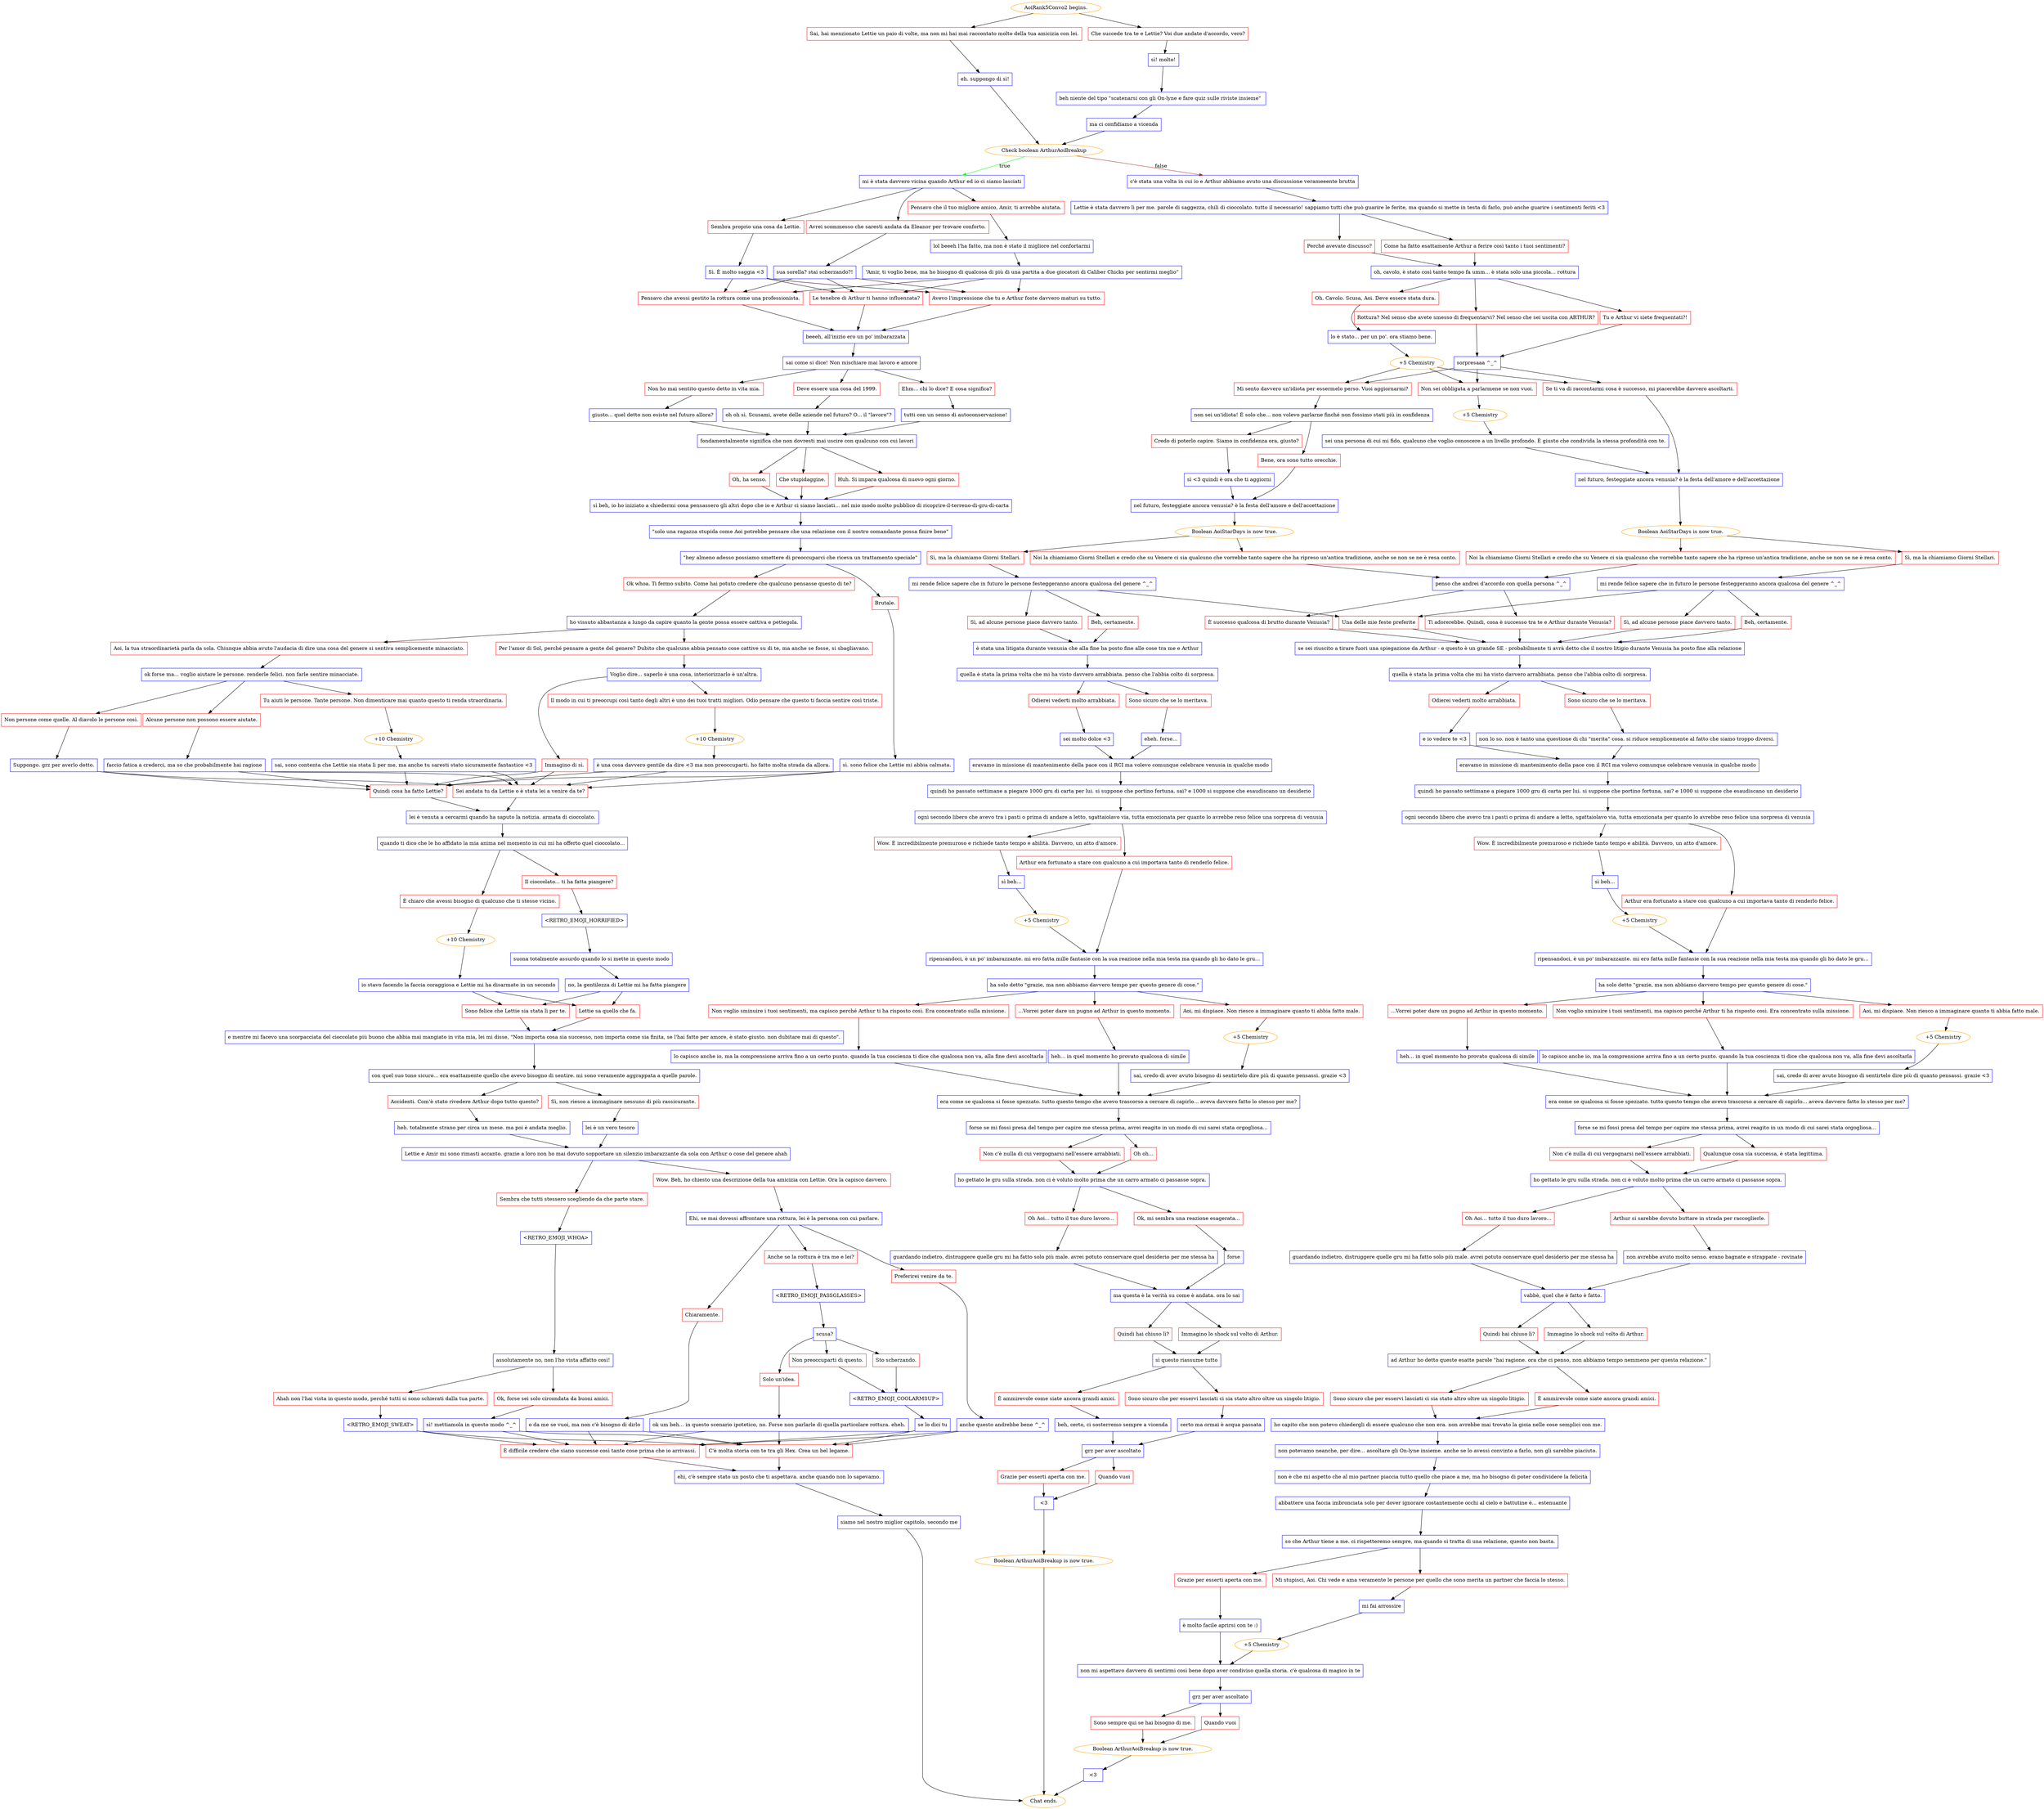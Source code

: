 digraph {
	"AoiRank5Convo2 begins." [color=orange];
		"AoiRank5Convo2 begins." -> j2849103579;
		"AoiRank5Convo2 begins." -> j1942680872;
	j2849103579 [label="Sai, hai menzionato Lettie un paio di volte, ma non mi hai mai raccontato molto della tua amicizia con lei.",shape=box,color=red];
		j2849103579 -> j3317235407;
	j1942680872 [label="Che succede tra te e Lettie? Voi due andate d'accordo, vero?",shape=box,color=red];
		j1942680872 -> j1011936381;
	j3317235407 [label="eh. suppongo di sì!",shape=box,color=blue];
		j3317235407 -> j3919667655;
	j1011936381 [label="sì! molto!",shape=box,color=blue];
		j1011936381 -> j1586391993;
	j3919667655 [label="Check boolean ArthurAoiBreakup",color=orange];
		j3919667655 -> j3964264 [label=true,color=green];
		j3919667655 -> j2436418797 [label=false,color=brown];
	j1586391993 [label="beh niente del tipo \"scatenarsi con gli On-lyne e fare quiz sulle riviste insieme\" ",shape=box,color=blue];
		j1586391993 -> j621651825;
	j3964264 [label="mi è stata davvero vicina quando Arthur ed io ci siamo lasciati",shape=box,color=blue];
		j3964264 -> j2023462013;
		j3964264 -> j2884237566;
		j3964264 -> j2146896401;
	j2436418797 [label="c'è stata una volta in cui io e Arthur abbiamo avuto una discussione verameeente brutta",shape=box,color=blue];
		j2436418797 -> j1996904251;
	j621651825 [label="ma ci confidiamo a vicenda",shape=box,color=blue];
		j621651825 -> j3919667655;
	j2023462013 [label="Avrei scommesso che saresti andata da Eleanor per trovare conforto.",shape=box,color=red];
		j2023462013 -> j1216935700;
	j2884237566 [label="Pensavo che il tuo migliore amico, Amir, ti avrebbe aiutata.",shape=box,color=red];
		j2884237566 -> j543895978;
	j2146896401 [label="Sembra proprio una cosa da Lettie.",shape=box,color=red];
		j2146896401 -> j7912987;
	j1996904251 [label="Lettie è stata davvero lì per me. parole di saggezza, chili di cioccolato. tutto il necessario! sappiamo tutti che può guarire le ferite, ma quando si mette in testa di farlo, può anche guarire i sentimenti feriti <3",shape=box,color=blue];
		j1996904251 -> j1615432744;
		j1996904251 -> j1840280170;
	j1216935700 [label="sua sorella? stai scherzando?!",shape=box,color=blue];
		j1216935700 -> j3612658293;
		j1216935700 -> j3540142855;
		j1216935700 -> j3082819748;
	j543895978 [label="lol beeeh l'ha fatto, ma non è stato il migliore nel confortarmi",shape=box,color=blue];
		j543895978 -> j3833472312;
	j7912987 [label="Sì. È molto saggia <3",shape=box,color=blue];
		j7912987 -> j3612658293;
		j7912987 -> j3540142855;
		j7912987 -> j3082819748;
	j1615432744 [label="Perché avevate discusso?",shape=box,color=red];
		j1615432744 -> j2743858368;
	j1840280170 [label="Come ha fatto esattamente Arthur a ferire così tanto i tuoi sentimenti?",shape=box,color=red];
		j1840280170 -> j2743858368;
	j3612658293 [label="Le tenebre di Arthur ti hanno influenzata?",shape=box,color=red];
		j3612658293 -> j4180983817;
	j3540142855 [label="Pensavo che avessi gestito la rottura come una professionista.",shape=box,color=red];
		j3540142855 -> j4180983817;
	j3082819748 [label="Avevo l'impressione che tu e Arthur foste davvero maturi su tutto.",shape=box,color=red];
		j3082819748 -> j4180983817;
	j3833472312 [label="“Amir, ti voglio bene, ma ho bisogno di qualcosa di più di una partita a due giocatori di Caliber Chicks per sentirmi meglio”",shape=box,color=blue];
		j3833472312 -> j3612658293;
		j3833472312 -> j3540142855;
		j3833472312 -> j3082819748;
	j2743858368 [label="oh, cavolo, è stato così tanto tempo fa umm... è stata solo una piccola... rottura",shape=box,color=blue];
		j2743858368 -> j2428388548;
		j2743858368 -> j3188368603;
		j2743858368 -> j985653382;
	j4180983817 [label="beeeh, all'inizio ero un po' imbarazzata",shape=box,color=blue];
		j4180983817 -> j1691470656;
	j2428388548 [label="Tu e Arthur vi siete frequentati?!",shape=box,color=red];
		j2428388548 -> j1037180929;
	j3188368603 [label="Rottura? Nel senso che avete smesso di frequentarvi? Nel senso che sei uscita con ARTHUR?",shape=box,color=red];
		j3188368603 -> j1037180929;
	j985653382 [label="Oh. Cavolo. Scusa, Aoi. Deve essere stata dura.",shape=box,color=red];
		j985653382 -> j2557738359;
	j1691470656 [label="sai come si dice! Non mischiare mai lavoro e amore",shape=box,color=blue];
		j1691470656 -> j4212573644;
		j1691470656 -> j4079298311;
		j1691470656 -> j3125700216;
	j1037180929 [label="sorpresaaa ^_^",shape=box,color=blue];
		j1037180929 -> j2385084485;
		j1037180929 -> j402578128;
		j1037180929 -> j3499265513;
	j2557738359 [label="lo è stato... per un po'. ora stiamo bene.",shape=box,color=blue];
		j2557738359 -> j1152607240;
	j4212573644 [label="Non ho mai sentito questo detto in vita mia.",shape=box,color=red];
		j4212573644 -> j728819767;
	j4079298311 [label="Deve essere una cosa del 1999.",shape=box,color=red];
		j4079298311 -> j2979378881;
	j3125700216 [label="Ehm... chi lo dice? E cosa significa?",shape=box,color=red];
		j3125700216 -> j1864905415;
	j2385084485 [label="Non sei obbligata a parlarmene se non vuoi.",shape=box,color=red];
		j2385084485 -> j3645813013;
	j402578128 [label="Se ti va di raccontarmi cosa è successo, mi piacerebbe davvero ascoltarti.",shape=box,color=red];
		j402578128 -> j735744856;
	j3499265513 [label="Mi sento davvero un'idiota per essermelo perso. Vuoi aggiornarmi?",shape=box,color=red];
		j3499265513 -> j530081406;
	j1152607240 [label="+5 Chemistry",color=orange];
		j1152607240 -> j2385084485;
		j1152607240 -> j402578128;
		j1152607240 -> j3499265513;
	j728819767 [label="giusto... quel detto non esiste nel futuro allora?",shape=box,color=blue];
		j728819767 -> j3560877955;
	j2979378881 [label="oh oh sì. Scusami, avete delle aziende nel futuro? O... il \"lavoro\"?",shape=box,color=blue];
		j2979378881 -> j3560877955;
	j1864905415 [label="tutti con un senso di autoconservazione!",shape=box,color=blue];
		j1864905415 -> j3560877955;
	j3645813013 [label="+5 Chemistry",color=orange];
		j3645813013 -> j2881037918;
	j735744856 [label="nel futuro, festeggiate ancora venusia? è la festa dell'amore e dell'accettazione",shape=box,color=blue];
		j735744856 -> j3698431878;
	j530081406 [label="non sei un'idiota! È solo che... non volevo parlarne finché non fossimo stati più in confidenza",shape=box,color=blue];
		j530081406 -> j1279779287;
		j530081406 -> j490263393;
	j3560877955 [label="fondamentalmente significa che non dovresti mai uscire con qualcuno con cui lavori",shape=box,color=blue];
		j3560877955 -> j1813113439;
		j3560877955 -> j287271777;
		j3560877955 -> j324376022;
	j2881037918 [label="sei una persona di cui mi fido, qualcuno che voglio conoscere a un livello profondo. È giusto che condivida la stessa profondità con te.",shape=box,color=blue];
		j2881037918 -> j735744856;
	j3698431878 [label="Boolean AoiStarDays is now true.",color=orange];
		j3698431878 -> j131628014;
		j3698431878 -> j1565292019;
	j1279779287 [label="Bene, ora sono tutto orecchie.",shape=box,color=red];
		j1279779287 -> j2681961304;
	j490263393 [label="Credo di poterlo capire. Siamo in confidenza ora, giusto?",shape=box,color=red];
		j490263393 -> j3125624784;
	j1813113439 [label="Oh, ha senso.",shape=box,color=red];
		j1813113439 -> j2721632909;
	j287271777 [label="Che stupidaggine.",shape=box,color=red];
		j287271777 -> j2721632909;
	j324376022 [label="Huh. Si impara qualcosa di nuovo ogni giorno.",shape=box,color=red];
		j324376022 -> j2721632909;
	j131628014 [label="Sì, ma la chiamiamo Giorni Stellari.",shape=box,color=red];
		j131628014 -> j2765799777;
	j1565292019 [label="Noi la chiamiamo Giorni Stellari e credo che su Venere ci sia qualcuno che vorrebbe tanto sapere che ha ripreso un'antica tradizione, anche se non se ne è resa conto.",shape=box,color=red];
		j1565292019 -> j1121286480;
	j2681961304 [label="nel futuro, festeggiate ancora venusia? è la festa dell'amore e dell'accettazione",shape=box,color=blue];
		j2681961304 -> j3257642712;
	j3125624784 [label="sì <3 quindi è ora che ti aggiorni",shape=box,color=blue];
		j3125624784 -> j2681961304;
	j2721632909 [label="sì beh, io ho iniziato a chiedermi cosa pensassero gli altri dopo che io e Arthur ci siamo lasciati... nel mio modo molto pubblico di ricoprire-il-terreno-di-gru-di-carta",shape=box,color=blue];
		j2721632909 -> j2935328760;
	j2765799777 [label="mi rende felice sapere che in futuro le persone festeggeranno ancora qualcosa del genere ^_^",shape=box,color=blue];
		j2765799777 -> j747653865;
		j2765799777 -> j2889182027;
		j2765799777 -> j2848315742;
	j1121286480 [label="penso che andrei d'accordo con quella persona ^_^",shape=box,color=blue];
		j1121286480 -> j2245778977;
		j1121286480 -> j3227532586;
	j3257642712 [label="Boolean AoiStarDays is now true.",color=orange];
		j3257642712 -> j2837712293;
		j3257642712 -> j3939058964;
	j2935328760 [label="\"solo una ragazza stupida come Aoi potrebbe pensare che una relazione con il nostro comandante possa finire bene\"",shape=box,color=blue];
		j2935328760 -> j2504497528;
	j747653865 [label="Beh, certamente.",shape=box,color=red];
		j747653865 -> j2876441317;
	j2889182027 [label="Sì, ad alcune persone piace davvero tanto.",shape=box,color=red];
		j2889182027 -> j2876441317;
	j2848315742 [label="Una delle mie feste preferite",shape=box,color=red];
		j2848315742 -> j2876441317;
	j2245778977 [label="Ti adorerebbe. Quindi, cosa è successo tra te e Arthur durante Venusia?",shape=box,color=red];
		j2245778977 -> j2876441317;
	j3227532586 [label="È successo qualcosa di brutto durante Venusia?",shape=box,color=red];
		j3227532586 -> j2876441317;
	j2837712293 [label="Noi la chiamiamo Giorni Stellari e credo che su Venere ci sia qualcuno che vorrebbe tanto sapere che ha ripreso un'antica tradizione, anche se non se ne è resa conto.",shape=box,color=red];
		j2837712293 -> j1121286480;
	j3939058964 [label="Sì, ma la chiamiamo Giorni Stellari.",shape=box,color=red];
		j3939058964 -> j2697528423;
	j2504497528 [label="\"hey almeno adesso possiamo smettere di preoccuparci che riceva un trattamento speciale\"",shape=box,color=blue];
		j2504497528 -> j2750962395;
		j2504497528 -> j1856233912;
	j2876441317 [label="se sei riuscito a tirare fuori una spiegazione da Arthur - e questo è un grande SE - probabilmente ti avrà detto che il nostro litigio durante Venusia ha posto fine alla relazione",shape=box,color=blue];
		j2876441317 -> j1165687710;
	j2697528423 [label="mi rende felice sapere che in futuro le persone festeggeranno ancora qualcosa del genere ^_^",shape=box,color=blue];
		j2697528423 -> j2848315742;
		j2697528423 -> j3009435918;
		j2697528423 -> j265001312;
	j2750962395 [label="Ok whoa. Ti fermo subito. Come hai potuto credere che qualcuno pensasse questo di te?",shape=box,color=red];
		j2750962395 -> j2602759731;
	j1856233912 [label="Brutale.",shape=box,color=red];
		j1856233912 -> j3350141060;
	j1165687710 [label="quella è stata la prima volta che mi ha visto davvero arrabbiata. penso che l'abbia colto di sorpresa.",shape=box,color=blue];
		j1165687710 -> j1358694118;
		j1165687710 -> j2050970730;
	j3009435918 [label="Sì, ad alcune persone piace davvero tanto.",shape=box,color=red];
		j3009435918 -> j1657751430;
	j265001312 [label="Beh, certamente.",shape=box,color=red];
		j265001312 -> j1657751430;
	j2602759731 [label="ho vissuto abbastanza a lungo da capire quanto la gente possa essere cattiva e pettegola.",shape=box,color=blue];
		j2602759731 -> j2152507610;
		j2602759731 -> j266660420;
	j3350141060 [label="sì. sono felice che Lettie mi abbia calmata.",shape=box,color=blue];
		j3350141060 -> j78689717;
		j3350141060 -> j581896992;
	j1358694118 [label="Odierei vederti molto arrabbiata.",shape=box,color=red];
		j1358694118 -> j3350122390;
	j2050970730 [label="Sono sicuro che se lo meritava.",shape=box,color=red];
		j2050970730 -> j2405517479;
	j1657751430 [label="è stata una litigata durante venusia che alla fine ha posto fine alle cose tra me e Arthur",shape=box,color=blue];
		j1657751430 -> j1152288281;
	j2152507610 [label="Per l'amor di Sol, perché pensare a gente del genere? Dubito che qualcuno abbia pensato cose cattive su di te, ma anche se fosse, si sbagliavano.",shape=box,color=red];
		j2152507610 -> j4199827926;
	j266660420 [label="Aoi, la tua straordinarietà parla da sola. Chiunque abbia avuto l'audacia di dire una cosa del genere si sentiva semplicemente minacciato.",shape=box,color=red];
		j266660420 -> j439037106;
	j78689717 [label="Sei andata tu da Lettie o è stata lei a venire da te?",shape=box,color=red];
		j78689717 -> j708221405;
	j581896992 [label="Quindi cosa ha fatto Lettie?",shape=box,color=red];
		j581896992 -> j708221405;
	j3350122390 [label="e io vedere te <3",shape=box,color=blue];
		j3350122390 -> j2995935595;
	j2405517479 [label="non lo so. non è tanto una questione di chi \"merita\" cosa. si riduce semplicemente al fatto che siamo troppo diversi.",shape=box,color=blue];
		j2405517479 -> j2995935595;
	j1152288281 [label="quella è stata la prima volta che mi ha visto davvero arrabbiata. penso che l'abbia colto di sorpresa.",shape=box,color=blue];
		j1152288281 -> j1771005403;
		j1152288281 -> j394306526;
	j4199827926 [label="Voglio dire... saperlo è una cosa, interiorizzarlo è un'altra.",shape=box,color=blue];
		j4199827926 -> j1751270552;
		j4199827926 -> j331628330;
	j439037106 [label="ok forse ma... voglio aiutare le persone. renderle felici. non farle sentire minacciate.",shape=box,color=blue];
		j439037106 -> j3244831166;
		j439037106 -> j578065155;
		j439037106 -> j746678096;
	j708221405 [label="lei è venuta a cercarmi quando ha saputo la notizia. armata di cioccolato.",shape=box,color=blue];
		j708221405 -> j1880037311;
	j2995935595 [label="eravamo in missione di mantenimento della pace con il RCI ma volevo comunque celebrare venusia in qualche modo",shape=box,color=blue];
		j2995935595 -> j2729313520;
	j1771005403 [label="Odierei vederti molto arrabbiata.",shape=box,color=red];
		j1771005403 -> j3044211859;
	j394306526 [label="Sono sicuro che se lo meritava.",shape=box,color=red];
		j394306526 -> j1360164317;
	j1751270552 [label="Il modo in cui ti preoccupi così tanto degli altri è uno dei tuoi tratti migliori. Odio pensare che questo ti faccia sentire così triste.",shape=box,color=red];
		j1751270552 -> j2695686387;
	j331628330 [label="Immagino di sì.",shape=box,color=red];
		j331628330 -> j78689717;
		j331628330 -> j581896992;
	j3244831166 [label="Non persone come quelle. Al diavolo le persone così.",shape=box,color=red];
		j3244831166 -> j4010485423;
	j578065155 [label="Alcune persone non possono essere aiutate.",shape=box,color=red];
		j578065155 -> j509102683;
	j746678096 [label="Tu aiuti le persone. Tante persone. Non dimenticare mai quanto questo ti renda straordinaria.",shape=box,color=red];
		j746678096 -> j1894278654;
	j1880037311 [label="quando ti dico che le ho affidato la mia anima nel momento in cui mi ha offerto quel cioccolato...",shape=box,color=blue];
		j1880037311 -> j1632783214;
		j1880037311 -> j2873262848;
	j2729313520 [label="quindi ho passato settimane a piegare 1000 gru di carta per lui. si suppone che portino fortuna, sai? e 1000 si suppone che esaudiscano un desiderio",shape=box,color=blue];
		j2729313520 -> j2437230838;
	j3044211859 [label="sei molto dolce <3",shape=box,color=blue];
		j3044211859 -> j697353246;
	j1360164317 [label="eheh. forse...",shape=box,color=blue];
		j1360164317 -> j697353246;
	j2695686387 [label="+10 Chemistry",color=orange];
		j2695686387 -> j1779049783;
	j4010485423 [label="Suppongo. grz per averlo detto.",shape=box,color=blue];
		j4010485423 -> j78689717;
		j4010485423 -> j581896992;
	j509102683 [label="faccio fatica a crederci, ma so che probabilmente hai ragione",shape=box,color=blue];
		j509102683 -> j78689717;
		j509102683 -> j581896992;
	j1894278654 [label="+10 Chemistry",color=orange];
		j1894278654 -> j3306806068;
	j1632783214 [label="È chiaro che avessi bisogno di qualcuno che ti stesse vicino.",shape=box,color=red];
		j1632783214 -> j2442944225;
	j2873262848 [label="Il cioccolato... ti ha fatta piangere?",shape=box,color=red];
		j2873262848 -> j4069350203;
	j2437230838 [label="ogni secondo libero che avevo tra i pasti o prima di andare a letto, sgattaiolavo via, tutta emozionata per quanto lo avrebbe reso felice una sorpresa di venusia",shape=box,color=blue];
		j2437230838 -> j168813698;
		j2437230838 -> j4133241989;
	j697353246 [label="eravamo in missione di mantenimento della pace con il RCI ma volevo comunque celebrare venusia in qualche modo",shape=box,color=blue];
		j697353246 -> j1590326461;
	j1779049783 [label="è una cosa davvero gentile da dire <3 ma non preoccuparti. ho fatto molta strada da allora.",shape=box,color=blue];
		j1779049783 -> j78689717;
		j1779049783 -> j581896992;
	j3306806068 [label="sai, sono contenta che Lettie sia stata lì per me, ma anche tu saresti stato sicuramente fantastico <3",shape=box,color=blue];
		j3306806068 -> j78689717;
		j3306806068 -> j581896992;
	j2442944225 [label="+10 Chemistry",color=orange];
		j2442944225 -> j2240059792;
	j4069350203 [label="<RETRO_EMOJI_HORRIFIED>",shape=box,color=blue];
		j4069350203 -> j3993039846;
	j168813698 [label="Wow. È incredibilmente premuroso e richiede tanto tempo e abilità. Davvero, un atto d'amore.",shape=box,color=red];
		j168813698 -> j3439764198;
	j4133241989 [label="Arthur era fortunato a stare con qualcuno a cui importava tanto di renderlo felice.",shape=box,color=red];
		j4133241989 -> j1221090072;
	j1590326461 [label="quindi ho passato settimane a piegare 1000 gru di carta per lui. si suppone che portino fortuna, sai? e 1000 si suppone che esaudiscano un desiderio",shape=box,color=blue];
		j1590326461 -> j2885800541;
	j2240059792 [label="io stavo facendo la faccia coraggiosa e Lettie mi ha disarmato in un secondo",shape=box,color=blue];
		j2240059792 -> j2128036896;
		j2240059792 -> j2392954487;
	j3993039846 [label="suona totalmente assurdo quando lo si mette in questo modo",shape=box,color=blue];
		j3993039846 -> j2481711548;
	j3439764198 [label="sì beh...",shape=box,color=blue];
		j3439764198 -> j2938608661;
	j1221090072 [label="ripensandoci, è un po' imbarazzante. mi ero fatta mille fantasie con la sua reazione nella mia testa ma quando gli ho dato le gru...",shape=box,color=blue];
		j1221090072 -> j1237136084;
	j2885800541 [label="ogni secondo libero che avevo tra i pasti o prima di andare a letto, sgattaiolavo via, tutta emozionata per quanto lo avrebbe reso felice una sorpresa di venusia",shape=box,color=blue];
		j2885800541 -> j2780189812;
		j2885800541 -> j1289021975;
	j2128036896 [label="Sono felice che Lettie sia stata lì per te.",shape=box,color=red];
		j2128036896 -> j3724306984;
	j2392954487 [label="Lettie sa quello che fa.",shape=box,color=red];
		j2392954487 -> j3724306984;
	j2481711548 [label="no, la gentilezza di Lettie mi ha fatta piangere",shape=box,color=blue];
		j2481711548 -> j2128036896;
		j2481711548 -> j2392954487;
	j2938608661 [label="+5 Chemistry",color=orange];
		j2938608661 -> j1221090072;
	j1237136084 [label="ha solo detto \"grazie, ma non abbiamo davvero tempo per questo genere di cose.\"",shape=box,color=blue];
		j1237136084 -> j1433636456;
		j1237136084 -> j3559658864;
		j1237136084 -> j3660158727;
	j2780189812 [label="Arthur era fortunato a stare con qualcuno a cui importava tanto di renderlo felice.",shape=box,color=red];
		j2780189812 -> j3177890615;
	j1289021975 [label="Wow. È incredibilmente premuroso e richiede tanto tempo e abilità. Davvero, un atto d'amore.",shape=box,color=red];
		j1289021975 -> j3940343442;
	j3724306984 [label="e mentre mi facevo una scorpacciata del cioccolato più buono che abbia mai mangiato in vita mia, lei mi disse, \"Non importa cosa sia successo, non importa come sia finita, se l'hai fatto per amore, è stato giusto. non dubitare mai di questo\".",shape=box,color=blue];
		j3724306984 -> j4058247283;
	j1433636456 [label="...Vorrei poter dare un pugno ad Arthur in questo momento.",shape=box,color=red];
		j1433636456 -> j1983661465;
	j3559658864 [label="Aoi, mi dispiace. Non riesco a immaginare quanto ti abbia fatto male.",shape=box,color=red];
		j3559658864 -> j1516101591;
	j3660158727 [label="Non voglio sminuire i tuoi sentimenti, ma capisco perché Arthur ti ha risposto così. Era concentrato sulla missione.",shape=box,color=red];
		j3660158727 -> j1715053637;
	j3177890615 [label="ripensandoci, è un po' imbarazzante. mi ero fatta mille fantasie con la sua reazione nella mia testa ma quando gli ho dato le gru...",shape=box,color=blue];
		j3177890615 -> j3884615272;
	j3940343442 [label="sì beh...",shape=box,color=blue];
		j3940343442 -> j2779227406;
	j4058247283 [label="con quel suo tono sicuro... era esattamente quello che avevo bisogno di sentire. mi sono veramente aggrappata a quelle parole.",shape=box,color=blue];
		j4058247283 -> j1182370259;
		j4058247283 -> j1357888493;
	j1983661465 [label="heh... in quel momento ho provato qualcosa di simile",shape=box,color=blue];
		j1983661465 -> j2638260443;
	j1516101591 [label="+5 Chemistry",color=orange];
		j1516101591 -> j2060521670;
	j1715053637 [label="lo capisco anche io, ma la comprensione arriva fino a un certo punto. quando la tua coscienza ti dice che qualcosa non va, alla fine devi ascoltarla",shape=box,color=blue];
		j1715053637 -> j2638260443;
	j3884615272 [label="ha solo detto \"grazie, ma non abbiamo davvero tempo per questo genere di cose.\"",shape=box,color=blue];
		j3884615272 -> j583403240;
		j3884615272 -> j2157711543;
		j3884615272 -> j2490766390;
	j2779227406 [label="+5 Chemistry",color=orange];
		j2779227406 -> j3177890615;
	j1182370259 [label="Accidenti. Com'è stato rivedere Arthur dopo tutto questo?",shape=box,color=red];
		j1182370259 -> j4039849964;
	j1357888493 [label="Sì, non riesco a immaginare nessuno di più rassicurante.",shape=box,color=red];
		j1357888493 -> j329069528;
	j2638260443 [label="era come se qualcosa si fosse spezzato. tutto questo tempo che avevo trascorso a cercare di capirlo... aveva davvero fatto lo stesso per me?",shape=box,color=blue];
		j2638260443 -> j306769501;
	j2060521670 [label="sai, credo di aver avuto bisogno di sentirtelo dire più di quanto pensassi. grazie <3",shape=box,color=blue];
		j2060521670 -> j2638260443;
	j583403240 [label="Non voglio sminuire i tuoi sentimenti, ma capisco perché Arthur ti ha risposto così. Era concentrato sulla missione.",shape=box,color=red];
		j583403240 -> j1093753401;
	j2157711543 [label="Aoi, mi dispiace. Non riesco a immaginare quanto ti abbia fatto male.",shape=box,color=red];
		j2157711543 -> j923443128;
	j2490766390 [label="...Vorrei poter dare un pugno ad Arthur in questo momento.",shape=box,color=red];
		j2490766390 -> j873546052;
	j4039849964 [label="heh. totalmente strano per circa un mese. ma poi è andata meglio.",shape=box,color=blue];
		j4039849964 -> j59056377;
	j329069528 [label="lei è un vero tesoro",shape=box,color=blue];
		j329069528 -> j59056377;
	j306769501 [label="forse se mi fossi presa del tempo per capire me stessa prima, avrei reagito in un modo di cui sarei stata orgogliosa...",shape=box,color=blue];
		j306769501 -> j2601587291;
		j306769501 -> j1700473877;
	j1093753401 [label="lo capisco anche io, ma la comprensione arriva fino a un certo punto. quando la tua coscienza ti dice che qualcosa non va, alla fine devi ascoltarla",shape=box,color=blue];
		j1093753401 -> j2554823750;
	j923443128 [label="+5 Chemistry",color=orange];
		j923443128 -> j3069479240;
	j873546052 [label="heh... in quel momento ho provato qualcosa di simile",shape=box,color=blue];
		j873546052 -> j2554823750;
	j59056377 [label="Lettie e Amir mi sono rimasti accanto. grazie a loro non ho mai dovuto sopportare un silenzio imbarazzante da sola con Arthur o cose del genere ahah",shape=box,color=blue];
		j59056377 -> j906721535;
		j59056377 -> j385396329;
	j2601587291 [label="Non c'è nulla di cui vergognarsi nell'essere arrabbiati.",shape=box,color=red];
		j2601587291 -> j3993971808;
	j1700473877 [label="Qualunque cosa sia successa, è stata legittima.",shape=box,color=red];
		j1700473877 -> j3993971808;
	j2554823750 [label="era come se qualcosa si fosse spezzato. tutto questo tempo che avevo trascorso a cercare di capirlo... aveva davvero fatto lo stesso per me?",shape=box,color=blue];
		j2554823750 -> j247360954;
	j3069479240 [label="sai, credo di aver avuto bisogno di sentirtelo dire più di quanto pensassi. grazie <3",shape=box,color=blue];
		j3069479240 -> j2554823750;
	j906721535 [label="Wow. Beh, ho chiesto una descrizione della tua amicizia con Lettie. Ora la capisco davvero.",shape=box,color=red];
		j906721535 -> j3287942182;
	j385396329 [label="Sembra che tutti stessero scegliendo da che parte stare.",shape=box,color=red];
		j385396329 -> j937786283;
	j3993971808 [label="ho gettato le gru sulla strada. non ci è voluto molto prima che un carro armato ci passasse sopra.",shape=box,color=blue];
		j3993971808 -> j730836126;
		j3993971808 -> j2090902510;
	j247360954 [label="forse se mi fossi presa del tempo per capire me stessa prima, avrei reagito in un modo di cui sarei stata orgogliosa...",shape=box,color=blue];
		j247360954 -> j3097091879;
		j247360954 -> j3033327876;
	j3287942182 [label="Ehi, se mai dovessi affrontare una rottura, lei è la persona con cui parlare.",shape=box,color=blue];
		j3287942182 -> j650332218;
		j3287942182 -> j1122965631;
		j3287942182 -> j584661413;
	j937786283 [label="<RETRO_EMOJI_WHOA>",shape=box,color=blue];
		j937786283 -> j1307947741;
	j730836126 [label="Oh Aoi... tutto il tuo duro lavoro...",shape=box,color=red];
		j730836126 -> j320607669;
	j2090902510 [label="Arthur si sarebbe dovuto buttare in strada per raccoglierle.",shape=box,color=red];
		j2090902510 -> j2747699801;
	j3097091879 [label="Non c'è nulla di cui vergognarsi nell'essere arrabbiati.",shape=box,color=red];
		j3097091879 -> j2359230578;
	j3033327876 [label="Oh oh...",shape=box,color=red];
		j3033327876 -> j2359230578;
	j650332218 [label="Anche se la rottura è tra me e lei?",shape=box,color=red];
		j650332218 -> j1983417032;
	j1122965631 [label="Preferirei venire da te.",shape=box,color=red];
		j1122965631 -> j523309873;
	j584661413 [label="Chiaramente.",shape=box,color=red];
		j584661413 -> j25516193;
	j1307947741 [label="assolutamente no, non l'ho vista affatto così!",shape=box,color=blue];
		j1307947741 -> j2890142188;
		j1307947741 -> j721574533;
	j320607669 [label="guardando indietro, distruggere quelle gru mi ha fatto solo più male. avrei potuto conservare quel desiderio per me stessa ha",shape=box,color=blue];
		j320607669 -> j1899850299;
	j2747699801 [label="non avrebbe avuto molto senso. erano bagnate e strappate - rovinate",shape=box,color=blue];
		j2747699801 -> j1899850299;
	j2359230578 [label="ho gettato le gru sulla strada. non ci è voluto molto prima che un carro armato ci passasse sopra.",shape=box,color=blue];
		j2359230578 -> j3495842285;
		j2359230578 -> j4178455692;
	j1983417032 [label="<RETRO_EMOJI_PASSGLASSES>",shape=box,color=blue];
		j1983417032 -> j1612521579;
	j523309873 [label="anche questo andrebbe bene ^_^",shape=box,color=blue];
		j523309873 -> j2114014285;
		j523309873 -> j2111130013;
	j25516193 [label="o da me se vuoi, ma non c'è bisogno di dirlo",shape=box,color=blue];
		j25516193 -> j2114014285;
		j25516193 -> j2111130013;
	j2890142188 [label="Ahah non l'hai vista in questo modo, perché tutti si sono schierati dalla tua parte.",shape=box,color=red];
		j2890142188 -> j3599167279;
	j721574533 [label="Ok, forse sei solo circondata da buoni amici.",shape=box,color=red];
		j721574533 -> j289901048;
	j1899850299 [label="vabbè, quel che è fatto è fatto.",shape=box,color=blue];
		j1899850299 -> j2562240056;
		j1899850299 -> j2510055555;
	j3495842285 [label="Oh Aoi... tutto il tuo duro lavoro...",shape=box,color=red];
		j3495842285 -> j4220602121;
	j4178455692 [label="Ok, mi sembra una reazione esagerata...",shape=box,color=red];
		j4178455692 -> j1621246551;
	j1612521579 [label="scusa?",shape=box,color=blue];
		j1612521579 -> j2023808862;
		j1612521579 -> j574159863;
		j1612521579 -> j2405377446;
	j2114014285 [label="C'è molta storia con te tra gli Hex. Crea un bel legame.",shape=box,color=red];
		j2114014285 -> j2666168972;
	j2111130013 [label="È difficile credere che siano successe così tante cose prima che io arrivassi.",shape=box,color=red];
		j2111130013 -> j2666168972;
	j3599167279 [label="<RETRO_EMOJI_SWEAT>",shape=box,color=blue];
		j3599167279 -> j2114014285;
		j3599167279 -> j2111130013;
	j289901048 [label="sì! mettiamola in questo modo ^_^",shape=box,color=blue];
		j289901048 -> j2114014285;
		j289901048 -> j2111130013;
	j2562240056 [label="Quindi hai chiuso lì?",shape=box,color=red];
		j2562240056 -> j2019233157;
	j2510055555 [label="Immagino lo shock sul volto di Arthur.",shape=box,color=red];
		j2510055555 -> j2019233157;
	j4220602121 [label="guardando indietro, distruggere quelle gru mi ha fatto solo più male. avrei potuto conservare quel desiderio per me stessa ha",shape=box,color=blue];
		j4220602121 -> j1034353808;
	j1621246551 [label="forse",shape=box,color=blue];
		j1621246551 -> j1034353808;
	j2023808862 [label="Solo un'idea.",shape=box,color=red];
		j2023808862 -> j622953006;
	j574159863 [label="Sto scherzando.",shape=box,color=red];
		j574159863 -> j339314950;
	j2405377446 [label="Non preoccuparti di questo.",shape=box,color=red];
		j2405377446 -> j339314950;
	j2666168972 [label="ehi, c'è sempre stato un posto che ti aspettava. anche quando non lo sapevamo.",shape=box,color=blue];
		j2666168972 -> j744547565;
	j2019233157 [label="ad Arthur ho detto queste esatte parole \"hai ragione. ora che ci penso, non abbiamo tempo nemmeno per questa relazione.\"",shape=box,color=blue];
		j2019233157 -> j422774168;
		j2019233157 -> j1489551393;
	j1034353808 [label="ma questa è la verità su come è andata. ora lo sai",shape=box,color=blue];
		j1034353808 -> j144979381;
		j1034353808 -> j1049425684;
	j622953006 [label="ok um beh... in questo scenario ipotetico, no. Forse non parlarle di quella particolare rottura. eheh.",shape=box,color=blue];
		j622953006 -> j2114014285;
		j622953006 -> j2111130013;
	j339314950 [label="<RETRO_EMOJI_COOLARMSUP>",shape=box,color=blue];
		j339314950 -> j3885885411;
	j744547565 [label="siamo nel nostro miglior capitolo, secondo me",shape=box,color=blue];
		j744547565 -> "Chat ends.";
	j422774168 [label="È ammirevole come siate ancora grandi amici.",shape=box,color=red];
		j422774168 -> j3082020385;
	j1489551393 [label="Sono sicuro che per esservi lasciati ci sia stato altro oltre un singolo litigio.",shape=box,color=red];
		j1489551393 -> j3082020385;
	j144979381 [label="Quindi hai chiuso lì?",shape=box,color=red];
		j144979381 -> j2485956784;
	j1049425684 [label="Immagino lo shock sul volto di Arthur.",shape=box,color=red];
		j1049425684 -> j2485956784;
	j3885885411 [label="se lo dici tu",shape=box,color=blue];
		j3885885411 -> j2114014285;
		j3885885411 -> j2111130013;
	"Chat ends." [color=orange];
	j3082020385 [label="ho capito che non potevo chiedergli di essere qualcuno che non era. non avrebbe mai trovato la gioia nelle cose semplici con me.",shape=box,color=blue];
		j3082020385 -> j1259984654;
	j2485956784 [label="sì questo riassume tutto",shape=box,color=blue];
		j2485956784 -> j1910360178;
		j2485956784 -> j2232617799;
	j1259984654 [label="non potevamo neanche, per dire... ascoltare gli On-lyne insieme. anche se lo avessi convinto a farlo, non gli sarebbe piaciuto.",shape=box,color=blue];
		j1259984654 -> j391972464;
	j1910360178 [label="È ammirevole come siate ancora grandi amici.",shape=box,color=red];
		j1910360178 -> j2292519461;
	j2232617799 [label="Sono sicuro che per esservi lasciati ci sia stato altro oltre un singolo litigio.",shape=box,color=red];
		j2232617799 -> j2087694144;
	j391972464 [label="non è che mi aspetto che al mio partner piaccia tutto quello che piace a me, ma ho bisogno di poter condividere la felicità",shape=box,color=blue];
		j391972464 -> j744534972;
	j2292519461 [label="beh, certo, ci sosterremo sempre a vicenda",shape=box,color=blue];
		j2292519461 -> j3430085016;
	j2087694144 [label="certo ma ormai è acqua passata",shape=box,color=blue];
		j2087694144 -> j3430085016;
	j744534972 [label="abbattere una faccia imbronciata solo per dover ignorare costantemente occhi al cielo e battutine è... estenuante",shape=box,color=blue];
		j744534972 -> j4274141243;
	j3430085016 [label="grz per aver ascoltato",shape=box,color=blue];
		j3430085016 -> j1014472744;
		j3430085016 -> j1778320880;
	j4274141243 [label="so che Arthur tiene a me. ci rispetteremo sempre, ma quando si tratta di una relazione, questo non basta.",shape=box,color=blue];
		j4274141243 -> j1700757482;
		j4274141243 -> j3093114538;
	j1014472744 [label="Quando vuoi",shape=box,color=red];
		j1014472744 -> j3847458547;
	j1778320880 [label="Grazie per esserti aperta con me.",shape=box,color=red];
		j1778320880 -> j3847458547;
	j1700757482 [label="Grazie per esserti aperta con me.",shape=box,color=red];
		j1700757482 -> j4036520087;
	j3093114538 [label="Mi stupisci, Aoi. Chi vede e ama veramente le persone per quello che sono merita un partner che faccia lo stesso.",shape=box,color=red];
		j3093114538 -> j3108616223;
	j3847458547 [label="<3",shape=box,color=blue];
		j3847458547 -> j122023758;
	j4036520087 [label="è molto facile aprirsi con te :)",shape=box,color=blue];
		j4036520087 -> j945930613;
	j3108616223 [label="mi fai arrossire",shape=box,color=blue];
		j3108616223 -> j3864050772;
	j122023758 [label="Boolean ArthurAoiBreakup is now true.",color=orange];
		j122023758 -> "Chat ends.";
	j945930613 [label="non mi aspettavo davvero di sentirmi così bene dopo aver condiviso quella storia. c'è qualcosa di magico in te",shape=box,color=blue];
		j945930613 -> j1787954618;
	j3864050772 [label="+5 Chemistry",color=orange];
		j3864050772 -> j945930613;
	j1787954618 [label="grz per aver ascoltato",shape=box,color=blue];
		j1787954618 -> j1461165456;
		j1787954618 -> j3895722427;
	j1461165456 [label="Sono sempre qui se hai bisogno di me.",shape=box,color=red];
		j1461165456 -> j242659642;
	j3895722427 [label="Quando vuoi",shape=box,color=red];
		j3895722427 -> j242659642;
	j242659642 [label="Boolean ArthurAoiBreakup is now true.",color=orange];
		j242659642 -> j1841680728;
	j1841680728 [label="<3",shape=box,color=blue];
		j1841680728 -> "Chat ends.";
}
